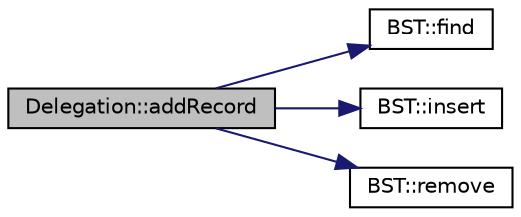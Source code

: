 digraph "Delegation::addRecord"
{
 // LATEX_PDF_SIZE
  edge [fontname="Helvetica",fontsize="10",labelfontname="Helvetica",labelfontsize="10"];
  node [fontname="Helvetica",fontsize="10",shape=record];
  rankdir="LR";
  Node1 [label="Delegation::addRecord",height=0.2,width=0.4,color="black", fillcolor="grey75", style="filled", fontcolor="black",tooltip=" "];
  Node1 -> Node2 [color="midnightblue",fontsize="10",style="solid",fontname="Helvetica"];
  Node2 [label="BST::find",height=0.2,width=0.4,color="black", fillcolor="white", style="filled",URL="$class_b_s_t.html#aaf4eb6869f68db0069534f7b2dfbe53b",tooltip=" "];
  Node1 -> Node3 [color="midnightblue",fontsize="10",style="solid",fontname="Helvetica"];
  Node3 [label="BST::insert",height=0.2,width=0.4,color="black", fillcolor="white", style="filled",URL="$class_b_s_t.html#a2b117df6521c7d61dac75ff2c938bae7",tooltip=" "];
  Node1 -> Node4 [color="midnightblue",fontsize="10",style="solid",fontname="Helvetica"];
  Node4 [label="BST::remove",height=0.2,width=0.4,color="black", fillcolor="white", style="filled",URL="$class_b_s_t.html#a6f01a0b44daf82a42022b6eb4c0df7a2",tooltip=" "];
}
